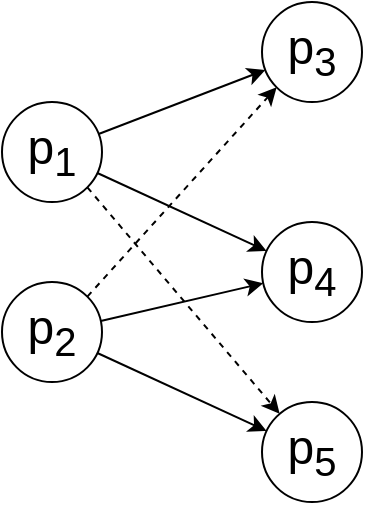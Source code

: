 <mxGraphModel dx="2022" dy="1124" grid="1" gridSize="10" guides="1" tooltips="1" connect="1" arrows="1" fold="1" page="1" pageScale="1" pageWidth="827" pageHeight="1169" math="0" shadow="0">
  <root>
    <mxCell id="0" />
    <mxCell id="1" parent="0" />
    <mxCell id="sK9md51lFoUUqxnaWG9B-9" style="endArrow=classic;html=1;fontSize=24;" parent="1" source="sK9md51lFoUUqxnaWG9B-1" target="sK9md51lFoUUqxnaWG9B-3" edge="1">
      <mxGeometry relative="1" as="geometry" />
    </mxCell>
    <mxCell id="sK9md51lFoUUqxnaWG9B-10" style="endArrow=classic;html=1;fontSize=24;" parent="1" source="sK9md51lFoUUqxnaWG9B-1" target="sK9md51lFoUUqxnaWG9B-5" edge="1">
      <mxGeometry relative="1" as="geometry" />
    </mxCell>
    <mxCell id="sK9md51lFoUUqxnaWG9B-1" value="p&lt;span style=&quot;font-size: 24px&quot;&gt;&lt;sub&gt;1&lt;/sub&gt;&lt;/span&gt;" style="ellipse;whiteSpace=wrap;html=1;aspect=fixed;fontSize=24;" parent="1" vertex="1">
      <mxGeometry x="150" y="90" width="50" height="50" as="geometry" />
    </mxCell>
    <mxCell id="sK9md51lFoUUqxnaWG9B-11" style="endArrow=classic;html=1;fontSize=24;" parent="1" source="sK9md51lFoUUqxnaWG9B-2" target="sK9md51lFoUUqxnaWG9B-5" edge="1">
      <mxGeometry relative="1" as="geometry" />
    </mxCell>
    <mxCell id="sK9md51lFoUUqxnaWG9B-12" style="endArrow=classic;html=1;fontSize=24;" parent="1" source="sK9md51lFoUUqxnaWG9B-2" target="sK9md51lFoUUqxnaWG9B-6" edge="1">
      <mxGeometry relative="1" as="geometry" />
    </mxCell>
    <mxCell id="sK9md51lFoUUqxnaWG9B-2" value="&lt;span style=&quot;font-size: 24px&quot;&gt;p&lt;/span&gt;&lt;span style=&quot;font-size: 24px&quot;&gt;&lt;sub&gt;2&lt;/sub&gt;&lt;/span&gt;" style="ellipse;whiteSpace=wrap;html=1;aspect=fixed;fontSize=24;" parent="1" vertex="1">
      <mxGeometry x="150" y="180" width="50" height="50" as="geometry" />
    </mxCell>
    <mxCell id="sK9md51lFoUUqxnaWG9B-3" value="&lt;span style=&quot;font-size: 24px&quot;&gt;p&lt;/span&gt;&lt;span style=&quot;font-size: 24px&quot;&gt;&lt;sub&gt;3&lt;/sub&gt;&lt;/span&gt;" style="ellipse;whiteSpace=wrap;html=1;aspect=fixed;fontSize=24;" parent="1" vertex="1">
      <mxGeometry x="280" y="40" width="50" height="50" as="geometry" />
    </mxCell>
    <mxCell id="sK9md51lFoUUqxnaWG9B-5" value="&lt;span style=&quot;font-size: 24px&quot;&gt;p&lt;/span&gt;&lt;span style=&quot;font-size: 24px&quot;&gt;&lt;sub&gt;4&lt;/sub&gt;&lt;/span&gt;" style="ellipse;whiteSpace=wrap;html=1;aspect=fixed;fontSize=24;" parent="1" vertex="1">
      <mxGeometry x="280" y="150" width="50" height="50" as="geometry" />
    </mxCell>
    <mxCell id="sK9md51lFoUUqxnaWG9B-6" value="&lt;span style=&quot;font-size: 24px&quot;&gt;p&lt;/span&gt;&lt;span style=&quot;font-size: 24px&quot;&gt;&lt;sub&gt;5&lt;/sub&gt;&lt;/span&gt;" style="ellipse;whiteSpace=wrap;html=1;aspect=fixed;fontSize=24;" parent="1" vertex="1">
      <mxGeometry x="280" y="240" width="50" height="50" as="geometry" />
    </mxCell>
    <mxCell id="rEtKh-DefSeFmZCZUTKh-4" value="" style="endArrow=classic;html=1;dashed=1;exitX=1;exitY=1;exitDx=0;exitDy=0;fontSize=24;" edge="1" parent="1" source="sK9md51lFoUUqxnaWG9B-1" target="sK9md51lFoUUqxnaWG9B-6">
      <mxGeometry width="50" height="50" relative="1" as="geometry">
        <mxPoint x="390" y="600" as="sourcePoint" />
        <mxPoint x="440" y="550" as="targetPoint" />
      </mxGeometry>
    </mxCell>
    <mxCell id="rEtKh-DefSeFmZCZUTKh-5" value="" style="endArrow=classic;html=1;dashed=1;exitX=1;exitY=0;exitDx=0;exitDy=0;entryX=0;entryY=1;entryDx=0;entryDy=0;fontSize=24;" edge="1" parent="1" source="sK9md51lFoUUqxnaWG9B-2" target="sK9md51lFoUUqxnaWG9B-3">
      <mxGeometry width="50" height="50" relative="1" as="geometry">
        <mxPoint x="202.678" y="142.678" as="sourcePoint" />
        <mxPoint x="298.826" y="255.937" as="targetPoint" />
      </mxGeometry>
    </mxCell>
  </root>
</mxGraphModel>
